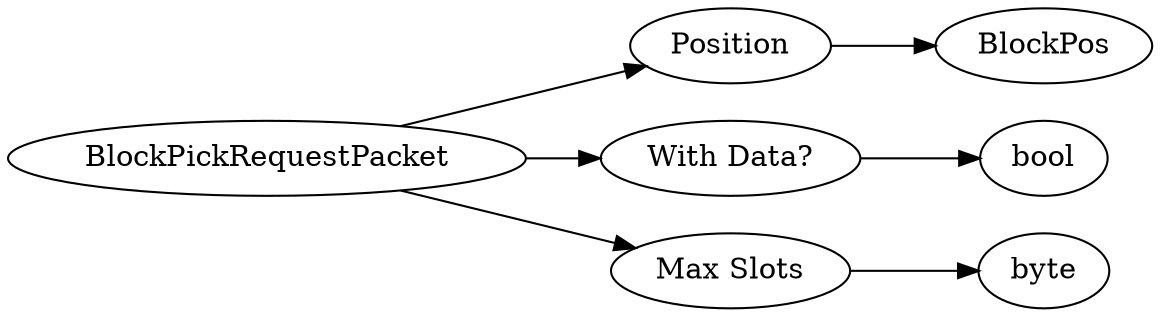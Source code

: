 digraph "BlockPickRequestPacket" {
rankdir = LR
0
0 -> 1
1 -> 2
0 -> 3
3 -> 4
0 -> 5
5 -> 6

0 [label="BlockPickRequestPacket",comment="name: \"BlockPickRequestPacket\", typeName: \"\", id: 0, branchId: 34, recurseId: -1, attributes: 0, notes: \"\""];
1 [label="Position",comment="name: \"Position\", typeName: \"BlockPos\", id: 1, branchId: 0, recurseId: -1, attributes: 256, notes: \"\""];
2 [label="BlockPos",comment="name: \"BlockPos\", typeName: \"\", id: 2, branchId: 0, recurseId: -1, attributes: 512, notes: \"\""];
3 [label="With Data?",comment="name: \"With Data?\", typeName: \"\", id: 3, branchId: 0, recurseId: -1, attributes: 0, notes: \"\""];
4 [label="bool",comment="name: \"bool\", typeName: \"\", id: 4, branchId: 0, recurseId: -1, attributes: 512, notes: \"\""];
5 [label="Max Slots",comment="name: \"Max Slots\", typeName: \"\", id: 5, branchId: 0, recurseId: -1, attributes: 0, notes: \"\""];
6 [label="byte",comment="name: \"byte\", typeName: \"\", id: 6, branchId: 0, recurseId: -1, attributes: 512, notes: \"\""];
{ rank = max;2;4;6}

}
